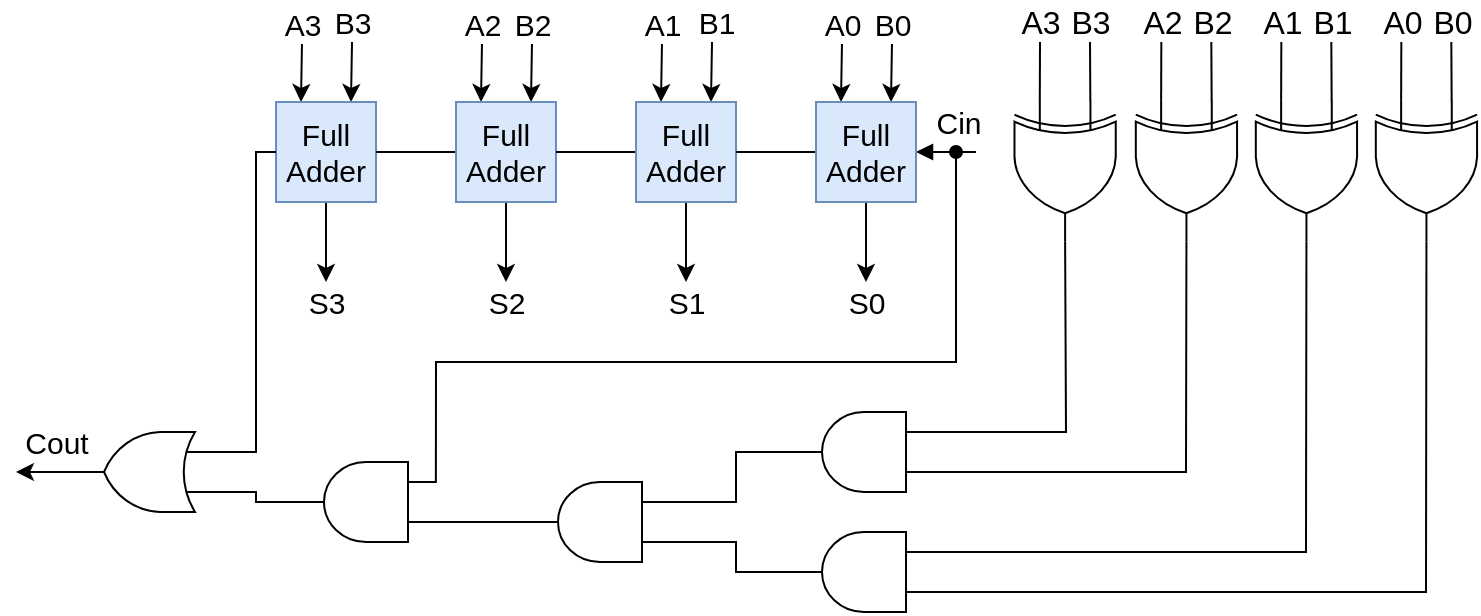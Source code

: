 <mxfile version="26.2.9">
  <diagram name="Página-1" id="ZvY7RlKto1usyJ_V8Ote">
    <mxGraphModel dx="1950" dy="836" grid="1" gridSize="10" guides="1" tooltips="1" connect="1" arrows="1" fold="1" page="1" pageScale="1" pageWidth="827" pageHeight="1169" background="none" math="0" shadow="0">
      <root>
        <mxCell id="0" />
        <mxCell id="1" parent="0" />
        <mxCell id="pYvZ6EQq_U6aykrmB1s--96" value="S3" style="edgeStyle=none;rounded=0;orthogonalLoop=1;jettySize=auto;html=1;exitX=0.5;exitY=1;exitDx=0;exitDy=0;fontSize=15;" parent="1" source="pYvZ6EQq_U6aykrmB1s--72" edge="1">
          <mxGeometry x="1" y="10" relative="1" as="geometry">
            <mxPoint x="735" y="470" as="targetPoint" />
            <mxPoint x="-10" y="10" as="offset" />
          </mxGeometry>
        </mxCell>
        <mxCell id="pYvZ6EQq_U6aykrmB1s--118" value="A3" style="edgeStyle=none;rounded=0;orthogonalLoop=1;jettySize=auto;html=1;exitX=0.25;exitY=0;exitDx=0;exitDy=0;endArrow=none;startFill=1;startArrow=classic;fontSize=15;" parent="1" source="pYvZ6EQq_U6aykrmB1s--72" edge="1">
          <mxGeometry x="1" y="10" relative="1" as="geometry">
            <mxPoint x="723" y="350" as="targetPoint" />
            <mxPoint x="10" y="-9" as="offset" />
          </mxGeometry>
        </mxCell>
        <mxCell id="pYvZ6EQq_U6aykrmB1s--119" value="B3" style="edgeStyle=none;rounded=0;orthogonalLoop=1;jettySize=auto;html=1;exitX=0.75;exitY=0;exitDx=0;exitDy=0;endArrow=none;startFill=1;startArrow=classic;fontSize=15;" parent="1" source="pYvZ6EQq_U6aykrmB1s--72" edge="1">
          <mxGeometry x="1" y="10" relative="1" as="geometry">
            <mxPoint x="748" y="350" as="targetPoint" />
            <mxPoint x="10" y="-10" as="offset" />
          </mxGeometry>
        </mxCell>
        <mxCell id="pYvZ6EQq_U6aykrmB1s--72" value="Full&lt;div&gt;Adder&lt;/div&gt;" style="whiteSpace=wrap;html=1;aspect=fixed;fontSize=15;fillColor=#dae8fc;strokeColor=#6c8ebf;rounded=0;" parent="1" vertex="1">
          <mxGeometry x="710" y="380" width="50" height="50" as="geometry" />
        </mxCell>
        <mxCell id="pYvZ6EQq_U6aykrmB1s--87" style="edgeStyle=none;rounded=0;orthogonalLoop=1;jettySize=auto;html=1;exitX=0;exitY=0.5;exitDx=0;exitDy=0;entryX=1;entryY=0.5;entryDx=0;entryDy=0;endArrow=none;startFill=0;fontSize=15;" parent="1" source="pYvZ6EQq_U6aykrmB1s--73" target="pYvZ6EQq_U6aykrmB1s--72" edge="1">
          <mxGeometry relative="1" as="geometry" />
        </mxCell>
        <mxCell id="pYvZ6EQq_U6aykrmB1s--97" value="S2" style="edgeStyle=none;rounded=0;orthogonalLoop=1;jettySize=auto;html=1;exitX=0.5;exitY=1;exitDx=0;exitDy=0;fontSize=15;" parent="1" source="pYvZ6EQq_U6aykrmB1s--73" edge="1">
          <mxGeometry x="1" y="10" relative="1" as="geometry">
            <mxPoint x="825" y="470" as="targetPoint" />
            <mxPoint x="-10" y="10" as="offset" />
          </mxGeometry>
        </mxCell>
        <mxCell id="pYvZ6EQq_U6aykrmB1s--116" value="A2" style="edgeStyle=none;rounded=0;orthogonalLoop=1;jettySize=auto;html=1;exitX=0.25;exitY=0;exitDx=0;exitDy=0;endArrow=none;startFill=1;startArrow=classic;fontSize=15;" parent="1" source="pYvZ6EQq_U6aykrmB1s--73" edge="1">
          <mxGeometry x="1" y="10" relative="1" as="geometry">
            <mxPoint x="813" y="350" as="targetPoint" />
            <mxPoint x="10" y="-9" as="offset" />
          </mxGeometry>
        </mxCell>
        <mxCell id="pYvZ6EQq_U6aykrmB1s--117" value="B2" style="edgeStyle=none;rounded=0;orthogonalLoop=1;jettySize=auto;html=1;exitX=0.75;exitY=0;exitDx=0;exitDy=0;endArrow=none;startFill=1;startArrow=classic;fontSize=15;" parent="1" source="pYvZ6EQq_U6aykrmB1s--73" edge="1">
          <mxGeometry x="1" y="10" relative="1" as="geometry">
            <mxPoint x="838" y="350" as="targetPoint" />
            <mxPoint x="10" y="-9" as="offset" />
          </mxGeometry>
        </mxCell>
        <mxCell id="pYvZ6EQq_U6aykrmB1s--73" value="Full&lt;div&gt;Adder&lt;/div&gt;" style="whiteSpace=wrap;html=1;aspect=fixed;fontSize=15;fillColor=#dae8fc;strokeColor=#6c8ebf;rounded=0;" parent="1" vertex="1">
          <mxGeometry x="800" y="380" width="50" height="50" as="geometry" />
        </mxCell>
        <mxCell id="pYvZ6EQq_U6aykrmB1s--86" style="edgeStyle=none;rounded=0;orthogonalLoop=1;jettySize=auto;html=1;exitX=0;exitY=0.5;exitDx=0;exitDy=0;entryX=1;entryY=0.5;entryDx=0;entryDy=0;endArrow=none;startFill=0;fontSize=15;" parent="1" source="pYvZ6EQq_U6aykrmB1s--74" target="pYvZ6EQq_U6aykrmB1s--73" edge="1">
          <mxGeometry relative="1" as="geometry" />
        </mxCell>
        <mxCell id="pYvZ6EQq_U6aykrmB1s--98" value="S1" style="edgeStyle=none;rounded=0;orthogonalLoop=1;jettySize=auto;html=1;exitX=0.5;exitY=1;exitDx=0;exitDy=0;fontSize=15;" parent="1" source="pYvZ6EQq_U6aykrmB1s--74" edge="1">
          <mxGeometry x="1" y="10" relative="1" as="geometry">
            <mxPoint x="915" y="470" as="targetPoint" />
            <mxPoint x="-10" y="10" as="offset" />
          </mxGeometry>
        </mxCell>
        <mxCell id="pYvZ6EQq_U6aykrmB1s--114" value="A1" style="edgeStyle=none;rounded=0;orthogonalLoop=1;jettySize=auto;html=1;exitX=0.25;exitY=0;exitDx=0;exitDy=0;endArrow=none;startFill=1;startArrow=classic;fontSize=15;endSize=16;" parent="1" source="pYvZ6EQq_U6aykrmB1s--74" edge="1">
          <mxGeometry x="1" y="10" relative="1" as="geometry">
            <mxPoint x="903" y="350" as="targetPoint" />
            <mxPoint x="10" y="-9" as="offset" />
          </mxGeometry>
        </mxCell>
        <mxCell id="pYvZ6EQq_U6aykrmB1s--115" value="B1" style="edgeStyle=none;rounded=0;orthogonalLoop=1;jettySize=auto;html=1;exitX=0.75;exitY=0;exitDx=0;exitDy=0;endArrow=none;startFill=1;startArrow=classic;fontSize=15;endSize=16;" parent="1" source="pYvZ6EQq_U6aykrmB1s--74" edge="1">
          <mxGeometry x="1" y="-10" relative="1" as="geometry">
            <mxPoint x="928" y="350" as="targetPoint" />
            <mxPoint x="-8" y="-10" as="offset" />
          </mxGeometry>
        </mxCell>
        <mxCell id="pYvZ6EQq_U6aykrmB1s--74" value="Full&lt;div&gt;Adder&lt;/div&gt;" style="whiteSpace=wrap;html=1;aspect=fixed;fontSize=15;fillColor=#dae8fc;strokeColor=#6c8ebf;rounded=0;" parent="1" vertex="1">
          <mxGeometry x="890" y="380" width="50" height="50" as="geometry" />
        </mxCell>
        <mxCell id="pYvZ6EQq_U6aykrmB1s--85" style="edgeStyle=none;rounded=0;orthogonalLoop=1;jettySize=auto;html=1;exitX=0;exitY=0.5;exitDx=0;exitDy=0;entryX=1;entryY=0.5;entryDx=0;entryDy=0;endArrow=none;startFill=0;fontSize=15;" parent="1" source="pYvZ6EQq_U6aykrmB1s--75" target="pYvZ6EQq_U6aykrmB1s--74" edge="1">
          <mxGeometry relative="1" as="geometry" />
        </mxCell>
        <mxCell id="pYvZ6EQq_U6aykrmB1s--88" style="edgeStyle=none;rounded=0;orthogonalLoop=1;jettySize=auto;html=1;exitX=1;exitY=0.5;exitDx=0;exitDy=0;startArrow=block;startFill=1;endArrow=none;fontSize=15;" parent="1" source="pYvZ6EQq_U6aykrmB1s--75" edge="1">
          <mxGeometry relative="1" as="geometry">
            <mxPoint x="1060" y="405" as="targetPoint" />
          </mxGeometry>
        </mxCell>
        <mxCell id="pYvZ6EQq_U6aykrmB1s--103" value="Cin" style="edgeLabel;html=1;align=center;verticalAlign=middle;resizable=0;points=[];fontSize=15;rounded=0;" parent="pYvZ6EQq_U6aykrmB1s--88" vertex="1" connectable="0">
          <mxGeometry x="0.4" y="4" relative="1" as="geometry">
            <mxPoint y="-11" as="offset" />
          </mxGeometry>
        </mxCell>
        <mxCell id="pYvZ6EQq_U6aykrmB1s--99" value="S0" style="edgeStyle=none;rounded=0;orthogonalLoop=1;jettySize=auto;html=1;exitX=0.5;exitY=1;exitDx=0;exitDy=0;fontSize=15;" parent="1" source="pYvZ6EQq_U6aykrmB1s--75" edge="1">
          <mxGeometry x="1" y="10" relative="1" as="geometry">
            <mxPoint x="1005" y="470" as="targetPoint" />
            <mxPoint x="-10" y="10" as="offset" />
          </mxGeometry>
        </mxCell>
        <mxCell id="pYvZ6EQq_U6aykrmB1s--112" value="A0" style="edgeStyle=none;rounded=0;orthogonalLoop=1;jettySize=auto;html=1;exitX=0.25;exitY=0;exitDx=0;exitDy=0;fontSize=15;endArrow=none;startFill=1;startArrow=classic;endSize=6;startSize=6;jumpSize=6;jumpStyle=arc;" parent="1" source="pYvZ6EQq_U6aykrmB1s--75" edge="1">
          <mxGeometry x="1" y="10" relative="1" as="geometry">
            <mxPoint x="993" y="350" as="targetPoint" />
            <mxPoint x="10" y="-9" as="offset" />
          </mxGeometry>
        </mxCell>
        <mxCell id="pYvZ6EQq_U6aykrmB1s--113" value="B0" style="edgeStyle=none;rounded=0;orthogonalLoop=1;jettySize=auto;html=1;exitX=0.75;exitY=0;exitDx=0;exitDy=0;fontSize=15;endArrow=none;startFill=1;startArrow=classic;endSize=6;startSize=6;jumpSize=6;jumpStyle=arc;" parent="1" source="pYvZ6EQq_U6aykrmB1s--75" edge="1">
          <mxGeometry x="1" y="10" relative="1" as="geometry">
            <mxPoint x="1018" y="350" as="targetPoint" />
            <mxPoint x="10" y="-9" as="offset" />
          </mxGeometry>
        </mxCell>
        <mxCell id="pYvZ6EQq_U6aykrmB1s--75" value="Full&lt;div&gt;Adder&lt;/div&gt;" style="whiteSpace=wrap;html=1;aspect=fixed;fontSize=15;fillColor=#dae8fc;strokeColor=#6c8ebf;rounded=0;" parent="1" vertex="1">
          <mxGeometry x="980" y="380" width="50" height="50" as="geometry" />
        </mxCell>
        <mxCell id="E4-3knK5RSkZOcYOayk6-2" value="" style="verticalLabelPosition=bottom;shadow=0;dashed=0;align=center;html=1;verticalAlign=top;shape=mxgraph.electrical.logic_gates.logic_gate;operation=xor;rotation=90;rounded=0;" vertex="1" parent="1">
          <mxGeometry x="1069.34" y="389.15" width="70.44" height="50.63" as="geometry" />
        </mxCell>
        <mxCell id="E4-3knK5RSkZOcYOayk6-14" value="A3" style="endArrow=none;html=1;rounded=0;exitX=0.001;exitY=0.75;exitDx=0;exitDy=0;exitPerimeter=0;fontSize=16;" edge="1" parent="1" source="E4-3knK5RSkZOcYOayk6-2">
          <mxGeometry x="1" y="10" width="50" height="50" relative="1" as="geometry">
            <mxPoint x="1107" y="379" as="sourcePoint" />
            <mxPoint x="1092" y="350" as="targetPoint" />
            <mxPoint x="10" y="-10" as="offset" />
          </mxGeometry>
        </mxCell>
        <mxCell id="E4-3knK5RSkZOcYOayk6-15" value="B3" style="endArrow=none;html=1;rounded=0;exitX=0.004;exitY=0.251;exitDx=0;exitDy=0;exitPerimeter=0;fontSize=16;" edge="1" parent="1" source="E4-3knK5RSkZOcYOayk6-2">
          <mxGeometry x="1" y="-10" width="50" height="50" relative="1" as="geometry">
            <mxPoint x="910" y="390" as="sourcePoint" />
            <mxPoint x="1117" y="350" as="targetPoint" />
            <mxPoint x="-10" y="-10" as="offset" />
          </mxGeometry>
        </mxCell>
        <mxCell id="E4-3knK5RSkZOcYOayk6-27" value="" style="verticalLabelPosition=bottom;shadow=0;dashed=0;align=center;html=1;verticalAlign=top;shape=mxgraph.electrical.logic_gates.logic_gate;operation=xor;rotation=90;rounded=0;" vertex="1" parent="1">
          <mxGeometry x="1130" y="389.15" width="70.44" height="50.63" as="geometry" />
        </mxCell>
        <mxCell id="E4-3knK5RSkZOcYOayk6-28" value="A2" style="endArrow=none;html=1;rounded=0;exitX=0.001;exitY=0.75;exitDx=0;exitDy=0;exitPerimeter=0;fontSize=16;" edge="1" parent="1" source="E4-3knK5RSkZOcYOayk6-27">
          <mxGeometry x="1" y="10" width="50" height="50" relative="1" as="geometry">
            <mxPoint x="1167.66" y="379" as="sourcePoint" />
            <mxPoint x="1152.66" y="350" as="targetPoint" />
            <mxPoint x="10" y="-10" as="offset" />
          </mxGeometry>
        </mxCell>
        <mxCell id="E4-3knK5RSkZOcYOayk6-29" value="B2" style="endArrow=none;html=1;rounded=0;exitX=0.004;exitY=0.251;exitDx=0;exitDy=0;exitPerimeter=0;fontSize=16;" edge="1" parent="1" source="E4-3knK5RSkZOcYOayk6-27">
          <mxGeometry x="1" y="-10" width="50" height="50" relative="1" as="geometry">
            <mxPoint x="970.66" y="390" as="sourcePoint" />
            <mxPoint x="1177.66" y="350" as="targetPoint" />
            <mxPoint x="-10" y="-10" as="offset" />
          </mxGeometry>
        </mxCell>
        <mxCell id="E4-3knK5RSkZOcYOayk6-30" value="" style="verticalLabelPosition=bottom;shadow=0;dashed=0;align=center;html=1;verticalAlign=top;shape=mxgraph.electrical.logic_gates.logic_gate;operation=xor;rotation=90;rounded=0;" vertex="1" parent="1">
          <mxGeometry x="1190" y="389.15" width="70.44" height="50.63" as="geometry" />
        </mxCell>
        <mxCell id="E4-3knK5RSkZOcYOayk6-31" value="A1" style="endArrow=none;html=1;rounded=0;exitX=0.001;exitY=0.75;exitDx=0;exitDy=0;exitPerimeter=0;fontSize=16;" edge="1" parent="1" source="E4-3knK5RSkZOcYOayk6-30">
          <mxGeometry x="1" y="10" width="50" height="50" relative="1" as="geometry">
            <mxPoint x="1227.66" y="379" as="sourcePoint" />
            <mxPoint x="1212.66" y="350" as="targetPoint" />
            <mxPoint x="10" y="-10" as="offset" />
          </mxGeometry>
        </mxCell>
        <mxCell id="E4-3knK5RSkZOcYOayk6-32" value="B1" style="endArrow=none;html=1;rounded=0;exitX=0.004;exitY=0.251;exitDx=0;exitDy=0;exitPerimeter=0;fontSize=16;" edge="1" parent="1" source="E4-3knK5RSkZOcYOayk6-30">
          <mxGeometry x="1" y="-10" width="50" height="50" relative="1" as="geometry">
            <mxPoint x="1030.66" y="390" as="sourcePoint" />
            <mxPoint x="1237.66" y="350" as="targetPoint" />
            <mxPoint x="-10" y="-10" as="offset" />
          </mxGeometry>
        </mxCell>
        <mxCell id="E4-3knK5RSkZOcYOayk6-33" value="" style="verticalLabelPosition=bottom;shadow=0;dashed=0;align=center;html=1;verticalAlign=top;shape=mxgraph.electrical.logic_gates.logic_gate;operation=xor;rotation=90;rounded=0;" vertex="1" parent="1">
          <mxGeometry x="1250" y="389.15" width="70.44" height="50.63" as="geometry" />
        </mxCell>
        <mxCell id="E4-3knK5RSkZOcYOayk6-34" value="A0" style="endArrow=none;html=1;rounded=0;exitX=0.001;exitY=0.75;exitDx=0;exitDy=0;exitPerimeter=0;fontSize=16;" edge="1" parent="1" source="E4-3knK5RSkZOcYOayk6-33">
          <mxGeometry x="1" y="10" width="50" height="50" relative="1" as="geometry">
            <mxPoint x="1287.66" y="379" as="sourcePoint" />
            <mxPoint x="1272.66" y="350" as="targetPoint" />
            <mxPoint x="10" y="-10" as="offset" />
          </mxGeometry>
        </mxCell>
        <mxCell id="E4-3knK5RSkZOcYOayk6-35" value="B0" style="endArrow=none;html=1;rounded=0;exitX=0.004;exitY=0.251;exitDx=0;exitDy=0;exitPerimeter=0;fontSize=16;" edge="1" parent="1" source="E4-3knK5RSkZOcYOayk6-33">
          <mxGeometry x="1" y="-10" width="50" height="50" relative="1" as="geometry">
            <mxPoint x="1090.66" y="390" as="sourcePoint" />
            <mxPoint x="1297.66" y="350" as="targetPoint" />
            <mxPoint x="-10" y="-10" as="offset" />
          </mxGeometry>
        </mxCell>
        <mxCell id="E4-3knK5RSkZOcYOayk6-36" value="" style="verticalLabelPosition=bottom;shadow=0;dashed=0;align=center;html=1;verticalAlign=top;shape=mxgraph.electrical.logic_gates.logic_gate;operation=and;rotation=-180;" vertex="1" parent="1">
          <mxGeometry x="969" y="535" width="70" height="40" as="geometry" />
        </mxCell>
        <mxCell id="E4-3knK5RSkZOcYOayk6-49" value="" style="endArrow=none;html=1;rounded=0;entryX=0.999;entryY=0.5;entryDx=0;entryDy=0;entryPerimeter=0;exitX=0;exitY=0.75;exitDx=0;exitDy=0;exitPerimeter=0;" edge="1" parent="1" source="E4-3knK5RSkZOcYOayk6-36" target="E4-3knK5RSkZOcYOayk6-2">
          <mxGeometry width="50" height="50" relative="1" as="geometry">
            <mxPoint x="1030" y="520" as="sourcePoint" />
            <mxPoint x="1105.016" y="449.967" as="targetPoint" />
            <Array as="points">
              <mxPoint x="1105" y="545" />
            </Array>
          </mxGeometry>
        </mxCell>
        <mxCell id="E4-3knK5RSkZOcYOayk6-50" value="" style="endArrow=none;html=1;rounded=0;entryX=1;entryY=0.5;entryDx=0;entryDy=0;entryPerimeter=0;exitX=0;exitY=0.25;exitDx=0;exitDy=0;exitPerimeter=0;" edge="1" parent="1" source="E4-3knK5RSkZOcYOayk6-36" target="E4-3knK5RSkZOcYOayk6-27">
          <mxGeometry width="50" height="50" relative="1" as="geometry">
            <mxPoint x="1030" y="540" as="sourcePoint" />
            <mxPoint x="1120" y="410" as="targetPoint" />
            <Array as="points">
              <mxPoint x="1165" y="565" />
            </Array>
          </mxGeometry>
        </mxCell>
        <mxCell id="E4-3knK5RSkZOcYOayk6-51" value="" style="verticalLabelPosition=bottom;shadow=0;dashed=0;align=center;html=1;verticalAlign=top;shape=mxgraph.electrical.logic_gates.logic_gate;operation=and;rotation=-180;" vertex="1" parent="1">
          <mxGeometry x="969" y="595" width="70" height="40" as="geometry" />
        </mxCell>
        <mxCell id="E4-3knK5RSkZOcYOayk6-52" value="" style="endArrow=none;html=1;rounded=0;exitX=0;exitY=0.75;exitDx=0;exitDy=0;exitPerimeter=0;entryX=1;entryY=0.5;entryDx=0;entryDy=0;entryPerimeter=0;" edge="1" parent="1" source="E4-3knK5RSkZOcYOayk6-51" target="E4-3knK5RSkZOcYOayk6-30">
          <mxGeometry width="50" height="50" relative="1" as="geometry">
            <mxPoint x="1030" y="580" as="sourcePoint" />
            <mxPoint x="1230" y="450" as="targetPoint" />
            <Array as="points">
              <mxPoint x="1110" y="605" />
              <mxPoint x="1225" y="605" />
            </Array>
          </mxGeometry>
        </mxCell>
        <mxCell id="E4-3knK5RSkZOcYOayk6-53" value="" style="endArrow=none;html=1;rounded=0;exitX=0;exitY=0.25;exitDx=0;exitDy=0;exitPerimeter=0;entryX=1;entryY=0.5;entryDx=0;entryDy=0;entryPerimeter=0;" edge="1" parent="1" source="E4-3knK5RSkZOcYOayk6-51" target="E4-3knK5RSkZOcYOayk6-33">
          <mxGeometry width="50" height="50" relative="1" as="geometry">
            <mxPoint x="1030" y="600" as="sourcePoint" />
            <mxPoint x="1290" y="450" as="targetPoint" />
            <Array as="points">
              <mxPoint x="1165" y="625" />
              <mxPoint x="1285" y="625" />
            </Array>
          </mxGeometry>
        </mxCell>
        <mxCell id="E4-3knK5RSkZOcYOayk6-54" value="" style="verticalLabelPosition=bottom;shadow=0;dashed=0;align=center;html=1;verticalAlign=top;shape=mxgraph.electrical.logic_gates.logic_gate;operation=and;rotation=-180;" vertex="1" parent="1">
          <mxGeometry x="837" y="570" width="70" height="40" as="geometry" />
        </mxCell>
        <mxCell id="E4-3knK5RSkZOcYOayk6-55" value="" style="verticalLabelPosition=bottom;shadow=0;dashed=0;align=center;html=1;verticalAlign=top;shape=mxgraph.electrical.logic_gates.logic_gate;operation=and;rotation=-180;" vertex="1" parent="1">
          <mxGeometry x="720" y="560" width="70" height="40" as="geometry" />
        </mxCell>
        <mxCell id="E4-3knK5RSkZOcYOayk6-56" value="" style="endArrow=oval;html=1;rounded=0;endFill=1;exitX=0.001;exitY=0.737;exitDx=0;exitDy=0;exitPerimeter=0;" edge="1" parent="1" source="E4-3knK5RSkZOcYOayk6-55">
          <mxGeometry width="50" height="50" relative="1" as="geometry">
            <mxPoint x="800" y="565" as="sourcePoint" />
            <mxPoint x="1050" y="405" as="targetPoint" />
            <Array as="points">
              <mxPoint x="790" y="510" />
              <mxPoint x="1050" y="510" />
            </Array>
          </mxGeometry>
        </mxCell>
        <mxCell id="E4-3knK5RSkZOcYOayk6-57" value="" style="endArrow=none;html=1;rounded=0;exitX=0;exitY=0.25;exitDx=0;exitDy=0;exitPerimeter=0;entryX=0.957;entryY=0.5;entryDx=0;entryDy=0;entryPerimeter=0;" edge="1" parent="1" source="E4-3knK5RSkZOcYOayk6-55" target="E4-3knK5RSkZOcYOayk6-54">
          <mxGeometry width="50" height="50" relative="1" as="geometry">
            <mxPoint x="800" y="585" as="sourcePoint" />
            <mxPoint x="830" y="590" as="targetPoint" />
          </mxGeometry>
        </mxCell>
        <mxCell id="E4-3knK5RSkZOcYOayk6-58" value="" style="endArrow=none;html=1;rounded=0;exitX=0.002;exitY=0.25;exitDx=0;exitDy=0;exitPerimeter=0;entryX=0.986;entryY=0.5;entryDx=0;entryDy=0;entryPerimeter=0;" edge="1" parent="1" source="E4-3knK5RSkZOcYOayk6-54" target="E4-3knK5RSkZOcYOayk6-51">
          <mxGeometry width="50" height="50" relative="1" as="geometry">
            <mxPoint x="820" y="560" as="sourcePoint" />
            <mxPoint x="960" y="610" as="targetPoint" />
            <Array as="points">
              <mxPoint x="940" y="600" />
              <mxPoint x="940" y="615" />
            </Array>
          </mxGeometry>
        </mxCell>
        <mxCell id="E4-3knK5RSkZOcYOayk6-59" value="" style="endArrow=none;html=1;rounded=0;entryX=0.986;entryY=0.5;entryDx=0;entryDy=0;entryPerimeter=0;exitX=0;exitY=0.75;exitDx=0;exitDy=0;exitPerimeter=0;" edge="1" parent="1" source="E4-3knK5RSkZOcYOayk6-54" target="E4-3knK5RSkZOcYOayk6-36">
          <mxGeometry width="50" height="50" relative="1" as="geometry">
            <mxPoint x="910" y="580" as="sourcePoint" />
            <mxPoint x="960" y="550" as="targetPoint" />
            <Array as="points">
              <mxPoint x="940" y="580" />
              <mxPoint x="940" y="555" />
            </Array>
          </mxGeometry>
        </mxCell>
        <mxCell id="E4-3knK5RSkZOcYOayk6-118" value="&lt;font style=&quot;font-size: 15px;&quot;&gt;Cout&lt;/font&gt;" style="edgeStyle=orthogonalEdgeStyle;rounded=0;orthogonalLoop=1;jettySize=auto;html=1;exitX=1;exitY=0.5;exitDx=0;exitDy=0;exitPerimeter=0;" edge="1" parent="1" source="E4-3knK5RSkZOcYOayk6-67">
          <mxGeometry x="-0.333" y="-15" relative="1" as="geometry">
            <mxPoint x="580" y="565" as="targetPoint" />
            <mxPoint as="offset" />
          </mxGeometry>
        </mxCell>
        <mxCell id="E4-3knK5RSkZOcYOayk6-67" value="" style="verticalLabelPosition=bottom;shadow=0;dashed=0;align=center;html=1;verticalAlign=top;shape=mxgraph.electrical.logic_gates.logic_gate;operation=or;rotation=-180;" vertex="1" parent="1">
          <mxGeometry x="610" y="545" width="70" height="40" as="geometry" />
        </mxCell>
        <mxCell id="E4-3knK5RSkZOcYOayk6-68" style="edgeStyle=orthogonalEdgeStyle;rounded=0;orthogonalLoop=1;jettySize=auto;html=1;exitX=0;exitY=0.5;exitDx=0;exitDy=0;entryX=0;entryY=0.75;entryDx=0;entryDy=0;entryPerimeter=0;endArrow=none;startFill=0;" edge="1" parent="1" source="pYvZ6EQq_U6aykrmB1s--72" target="E4-3knK5RSkZOcYOayk6-67">
          <mxGeometry relative="1" as="geometry">
            <Array as="points">
              <mxPoint x="700" y="405" />
              <mxPoint x="700" y="555" />
            </Array>
          </mxGeometry>
        </mxCell>
        <mxCell id="E4-3knK5RSkZOcYOayk6-69" style="edgeStyle=orthogonalEdgeStyle;rounded=0;orthogonalLoop=1;jettySize=auto;html=1;exitX=1;exitY=0.5;exitDx=0;exitDy=0;exitPerimeter=0;entryX=0;entryY=0.25;entryDx=0;entryDy=0;entryPerimeter=0;endArrow=none;startFill=0;" edge="1" parent="1" source="E4-3knK5RSkZOcYOayk6-55" target="E4-3knK5RSkZOcYOayk6-67">
          <mxGeometry relative="1" as="geometry" />
        </mxCell>
      </root>
    </mxGraphModel>
  </diagram>
</mxfile>
